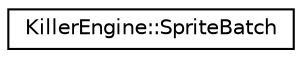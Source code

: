 digraph "Graphical Class Hierarchy"
{
  edge [fontname="Helvetica",fontsize="10",labelfontname="Helvetica",labelfontsize="10"];
  node [fontname="Helvetica",fontsize="10",shape=record];
  rankdir="LR";
  Node0 [label="KillerEngine::SpriteBatch",height=0.2,width=0.4,color="black", fillcolor="white", style="filled",URL="$class_killer_engine_1_1_sprite_batch.html"];
}
